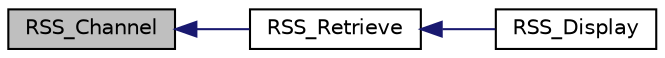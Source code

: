 digraph G
{
  edge [fontname="Helvetica",fontsize="10",labelfontname="Helvetica",labelfontsize="10"];
  node [fontname="Helvetica",fontsize="10",shape=record];
  rankdir="LR";
  Node1 [label="RSS_Channel",height=0.2,width=0.4,color="black", fillcolor="grey75", style="filled" fontcolor="black"];
  Node1 -> Node2 [dir="back",color="midnightblue",fontsize="10",style="solid",fontname="Helvetica"];
  Node2 [label="RSS_Retrieve",height=0.2,width=0.4,color="black", fillcolor="white", style="filled",URL="$rsslib_8php.html#a1b8a3bb2a5581e745ad50b72395cf1b3"];
  Node2 -> Node3 [dir="back",color="midnightblue",fontsize="10",style="solid",fontname="Helvetica"];
  Node3 [label="RSS_Display",height=0.2,width=0.4,color="black", fillcolor="white", style="filled",URL="$rsslib_8php.html#ae97fb9e0b802f20cba955b50b87d48d1"];
}
